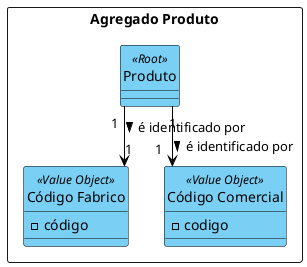 @startuml Modelo de Dominio

hide circle
skinparam Linetype ortho
skinparam IconPrivateColor Black
skinparam IconPublicColor Black
skinparam IconProtectedColor Black
skinparam class {
    BackgroundColor #7ACFF5
    ArrowColor Black
    BorderColor Black
}

package "Agregado Produto" <<Rectangle>> {
    class "Produto" as PROD <<Root>> {
    }


    class "Código Fabrico" as PRODCODFAB <<Value Object>> {
        - código
    }

    class "Código Comercial" as PRODCODCOM <<Value Object>> {
        - codigo
    }
}

PROD "1" --> "1" PRODCODCOM : é identificado por >
PROD "1" --> "1" PRODCODFAB : é identificado por >


@enduml